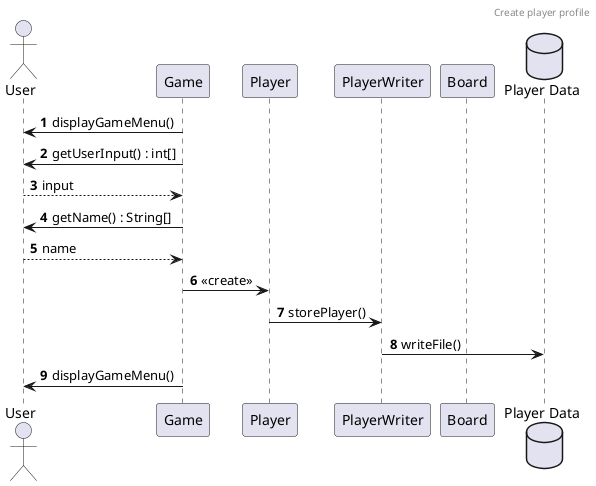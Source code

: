 @startuml
header "Create player profile"
autonumber
actor User
participant Game
participant Player
participant PlayerWriter
participant Board
database "Player Data" as pd

Game -> User: displayGameMenu()
Game -> User: getUserInput() : int[]
User --> Game: input
Game -> User: getName() : String[]
User --> Game: name
Game -> Player: <<create>>
Player -> PlayerWriter: storePlayer()
PlayerWriter-> pd: writeFile()
Game -> User: displayGameMenu()
@enduml
